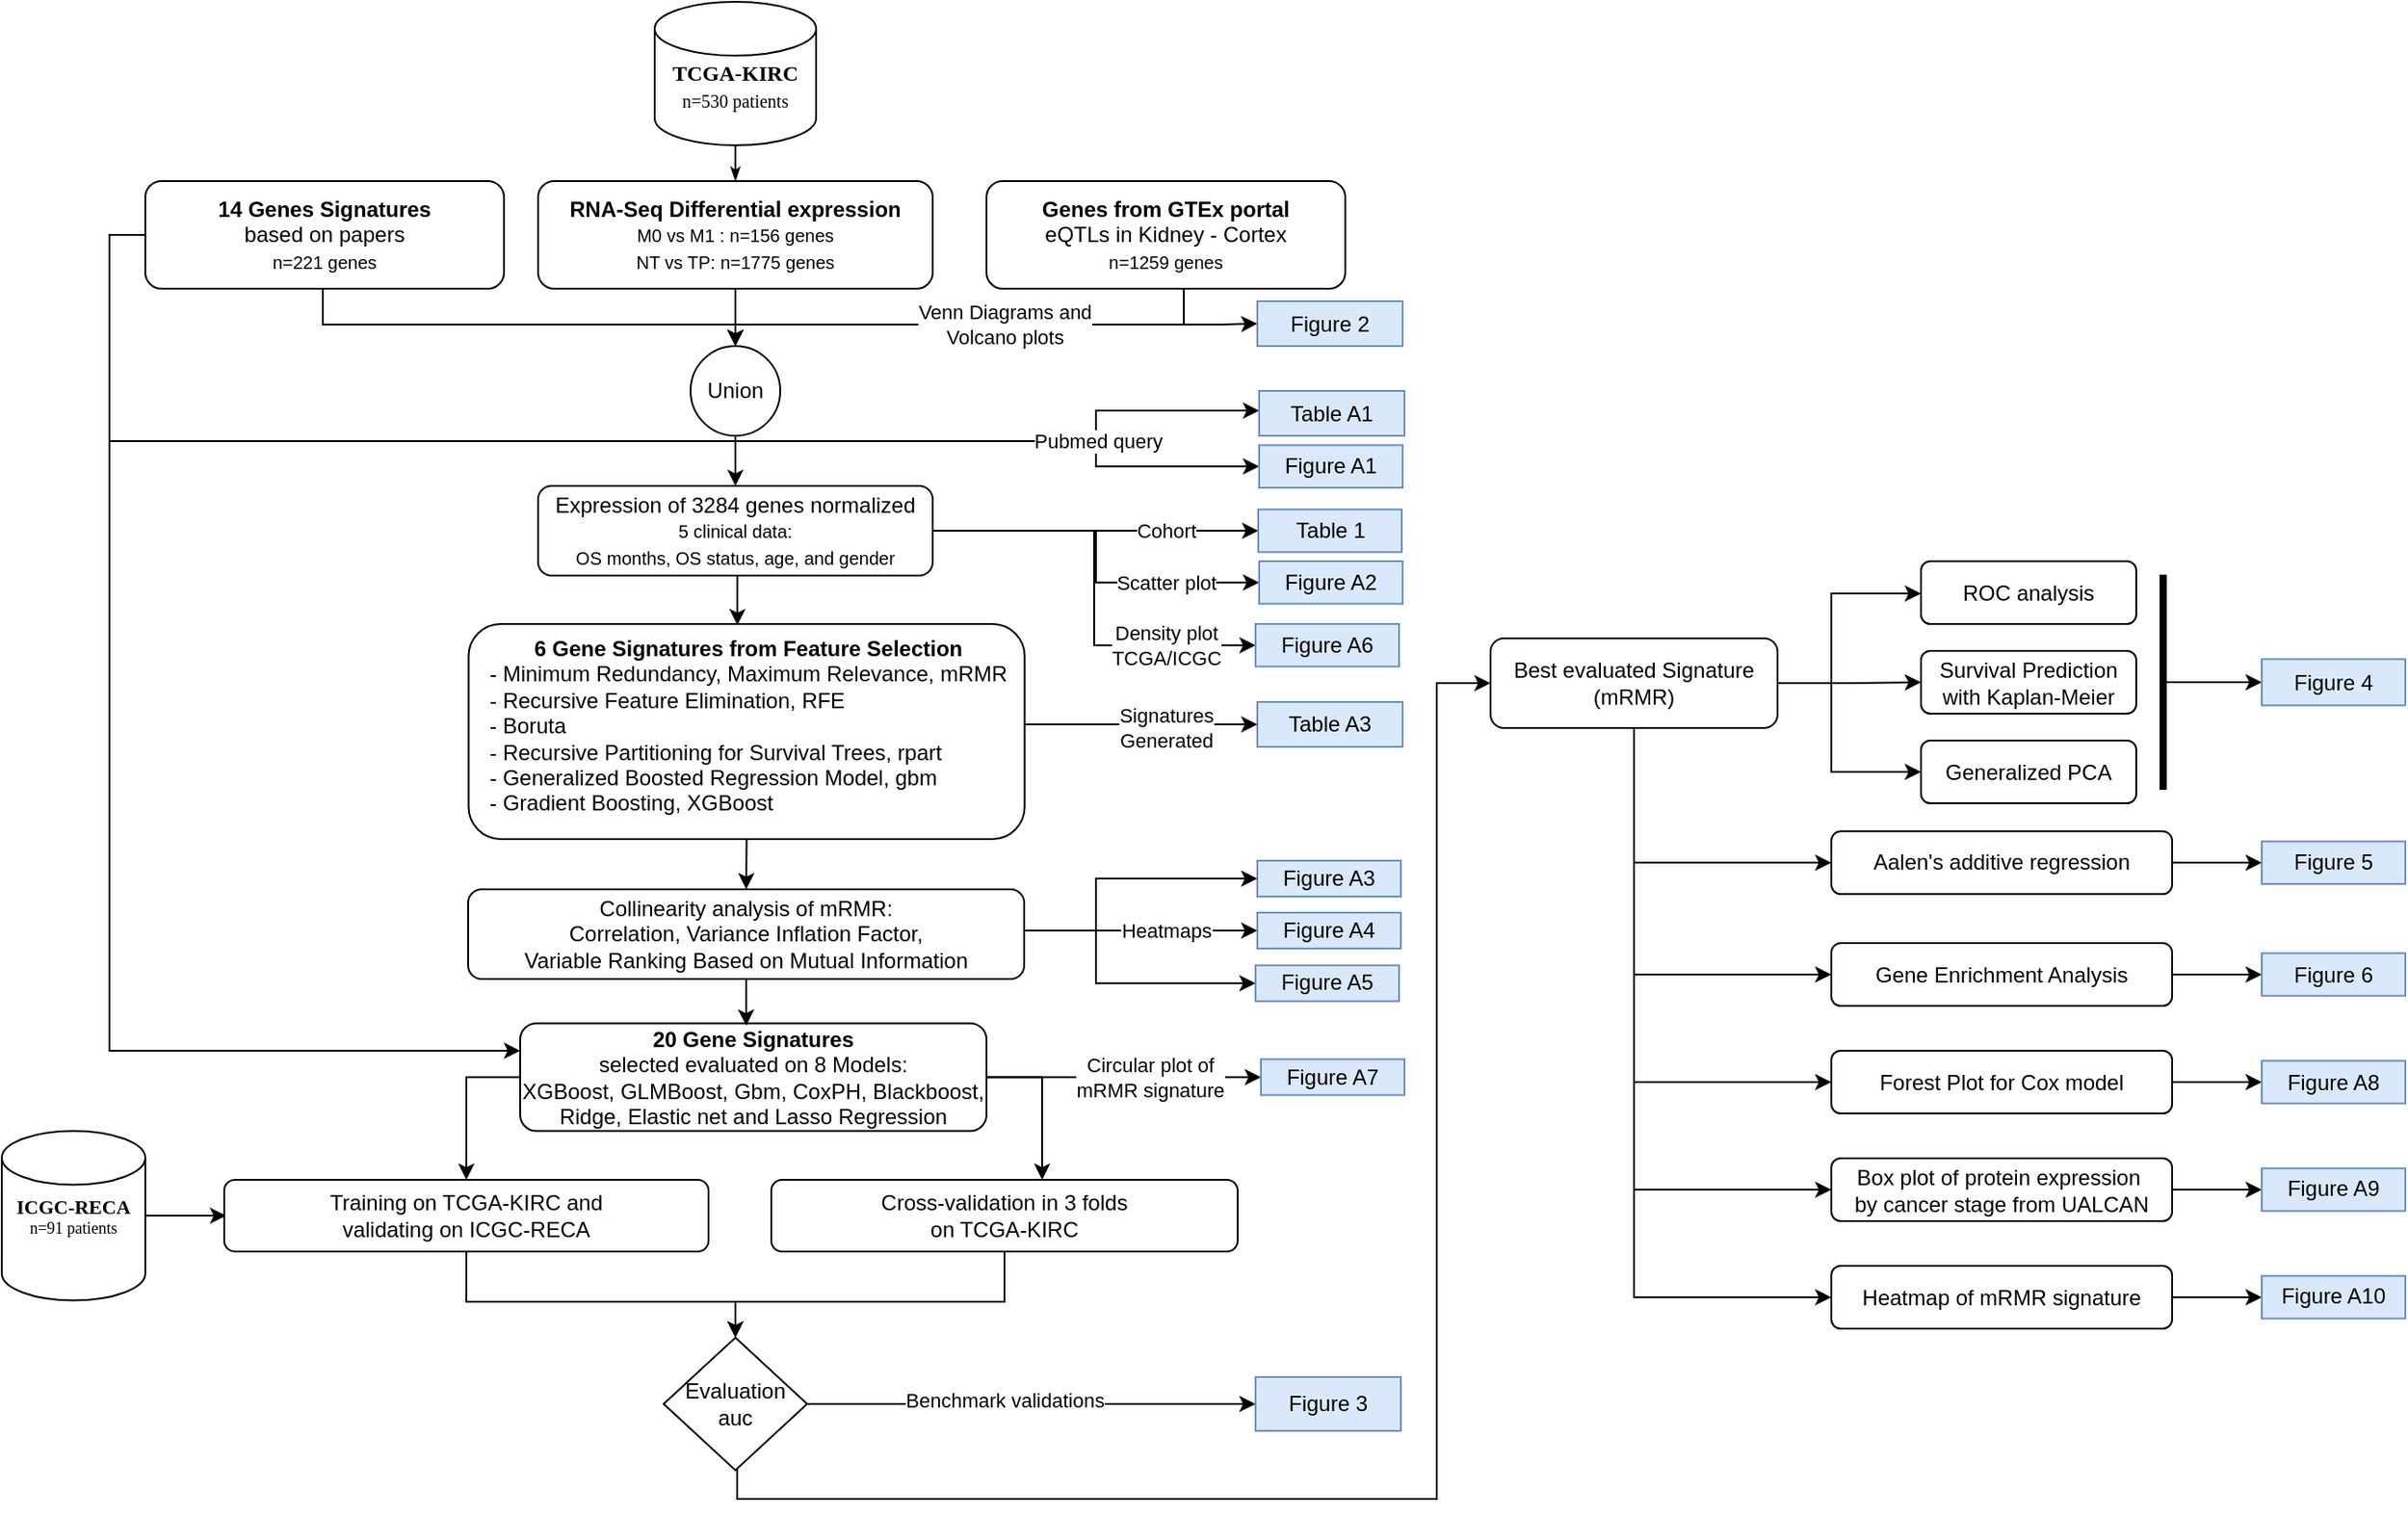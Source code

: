 <mxfile version="17.4.0" type="device"><diagram name="Page-1" id="8ce9d11a-91a2-4d17-14d8-a56ed91bf033"><mxGraphModel dx="1422" dy="742" grid="1" gridSize="10" guides="1" tooltips="1" connect="1" arrows="1" fold="1" page="1" pageScale="1" pageWidth="1400" pageHeight="850" background="none" math="0" shadow="0"><root><mxCell id="0"/><mxCell id="1" parent="0"/><mxCell id="17ea667e15c223fc-28" style="edgeStyle=orthogonalEdgeStyle;rounded=1;html=1;labelBackgroundColor=none;startArrow=none;startFill=0;startSize=5;endArrow=classicThin;endFill=1;endSize=5;jettySize=auto;orthogonalLoop=1;strokeWidth=1;fontFamily=Verdana;fontSize=8;entryX=0.5;entryY=0;entryDx=0;entryDy=0;" parent="1" source="17ea667e15c223fc-1" target="y9Vy-s7RrYTLhy_rx5wh-4" edge="1"><mxGeometry relative="1" as="geometry"><mxPoint x="429" y="135" as="targetPoint"/></mxGeometry></mxCell><mxCell id="17ea667e15c223fc-1" value="&lt;div&gt;&lt;font style=&quot;font-size: 12px&quot;&gt;&lt;br&gt;&lt;/font&gt;&lt;/div&gt;&lt;div&gt;&lt;b&gt;&lt;font style=&quot;font-size: 12px&quot;&gt;TCGA-KIRC&lt;/font&gt;&lt;/b&gt;&lt;/div&gt;&lt;div style=&quot;font-size: 10px&quot;&gt;&lt;font style=&quot;font-size: 10px&quot;&gt;n=530 patients&lt;/font&gt;&lt;font style=&quot;font-size: 12px&quot;&gt;&lt;br&gt;&lt;/font&gt;&lt;/div&gt;" style="shape=cylinder3;perimeter=hexagonPerimeter;whiteSpace=wrap;html=1;rounded=0;shadow=0;labelBackgroundColor=none;strokeWidth=1;fontFamily=Verdana;fontSize=12;align=center;" parent="1" vertex="1"><mxGeometry x="384" y="5" width="90" height="80" as="geometry"/></mxCell><mxCell id="tKa7WZ58tg6AYY50jKOQ-2" style="edgeStyle=orthogonalEdgeStyle;rounded=0;orthogonalLoop=1;jettySize=auto;html=1;entryX=0.004;entryY=0.5;entryDx=0;entryDy=0;entryPerimeter=0;" parent="1" source="y9Vy-s7RrYTLhy_rx5wh-1" target="y9Vy-s7RrYTLhy_rx5wh-49" edge="1"><mxGeometry relative="1" as="geometry"/></mxCell><mxCell id="y9Vy-s7RrYTLhy_rx5wh-1" value="&lt;div style=&quot;font-size: 11px&quot;&gt;&lt;b&gt;ICGC-RECA&lt;/b&gt;&lt;/div&gt;&lt;div style=&quot;font-size: 9px&quot;&gt;&lt;font style=&quot;font-size: 9px&quot;&gt;n=91 patients&lt;/font&gt;&lt;br&gt;&lt;/div&gt;" style="shape=cylinder3;perimeter=hexagonPerimeter;whiteSpace=wrap;html=1;rounded=0;shadow=0;labelBackgroundColor=none;strokeWidth=1;fontFamily=Verdana;fontSize=12;align=center;" parent="1" vertex="1"><mxGeometry x="20" y="634.75" width="80" height="94.5" as="geometry"/></mxCell><mxCell id="y9Vy-s7RrYTLhy_rx5wh-10" value="" style="edgeStyle=orthogonalEdgeStyle;curved=1;rounded=0;orthogonalLoop=1;jettySize=auto;html=1;" parent="1" source="y9Vy-s7RrYTLhy_rx5wh-4" target="y9Vy-s7RrYTLhy_rx5wh-7" edge="1"><mxGeometry relative="1" as="geometry"/></mxCell><mxCell id="y9Vy-s7RrYTLhy_rx5wh-4" value="&lt;b&gt;RNA-Seq Differential expression&lt;/b&gt;&lt;br&gt;&lt;font style=&quot;font-size: 10px&quot;&gt;M0 vs M1 : n=156 genes &lt;br&gt;NT vs TP: n=1775 genes&lt;/font&gt;" style="rounded=1;perimeter=stepPerimeter;whiteSpace=wrap;html=1;fixedSize=1;size=15;" parent="1" vertex="1"><mxGeometry x="319" y="105" width="220" height="60" as="geometry"/></mxCell><mxCell id="y9Vy-s7RrYTLhy_rx5wh-9" style="edgeStyle=orthogonalEdgeStyle;rounded=0;orthogonalLoop=1;jettySize=auto;html=1;" parent="1" source="y9Vy-s7RrYTLhy_rx5wh-5" target="y9Vy-s7RrYTLhy_rx5wh-7" edge="1"><mxGeometry relative="1" as="geometry"><Array as="points"><mxPoint x="199" y="185"/><mxPoint x="429" y="185"/></Array></mxGeometry></mxCell><mxCell id="AhV9aCBe7w2Xh-4V5wgg-9" style="edgeStyle=orthogonalEdgeStyle;rounded=0;orthogonalLoop=1;jettySize=auto;html=1;entryX=0;entryY=0.25;entryDx=0;entryDy=0;" parent="1" source="y9Vy-s7RrYTLhy_rx5wh-5" target="y9Vy-s7RrYTLhy_rx5wh-102" edge="1"><mxGeometry relative="1" as="geometry"><Array as="points"><mxPoint x="80" y="135"/><mxPoint x="80" y="590"/><mxPoint x="309" y="590"/></Array></mxGeometry></mxCell><mxCell id="odMf5y_ua-Ca15KUjgLo-13" style="edgeStyle=orthogonalEdgeStyle;rounded=0;orthogonalLoop=1;jettySize=auto;html=1;fontSize=12;" parent="1" source="y9Vy-s7RrYTLhy_rx5wh-5" target="odMf5y_ua-Ca15KUjgLo-2" edge="1"><mxGeometry relative="1" as="geometry"><Array as="points"><mxPoint x="80" y="135"/><mxPoint x="80" y="250"/><mxPoint x="630" y="250"/><mxPoint x="630" y="233"/></Array><mxPoint x="720" y="230" as="targetPoint"/></mxGeometry></mxCell><mxCell id="y9Vy-s7RrYTLhy_rx5wh-5" value="&lt;div&gt;&lt;b&gt;14 Genes Signatures &lt;/b&gt;&lt;br&gt;&lt;/div&gt;&lt;div&gt;based on papers&lt;/div&gt;&lt;font style=&quot;font-size: 10px&quot;&gt;n=221 genes&lt;/font&gt;" style="rounded=1;perimeter=hexagonPerimeter2;whiteSpace=wrap;html=1;fixedSize=1;" parent="1" vertex="1"><mxGeometry x="100" y="105" width="200" height="60" as="geometry"/></mxCell><mxCell id="y9Vy-s7RrYTLhy_rx5wh-11" style="edgeStyle=orthogonalEdgeStyle;rounded=0;orthogonalLoop=1;jettySize=auto;html=1;entryX=0.5;entryY=0;entryDx=0;entryDy=0;" parent="1" source="y9Vy-s7RrYTLhy_rx5wh-6" target="y9Vy-s7RrYTLhy_rx5wh-7" edge="1"><mxGeometry relative="1" as="geometry"><Array as="points"><mxPoint x="679" y="185"/><mxPoint x="429" y="185"/></Array></mxGeometry></mxCell><mxCell id="y9Vy-s7RrYTLhy_rx5wh-6" value="&lt;b&gt;Genes from GTEx portal &lt;/b&gt;&lt;br&gt;eQTLs in Kidney - Cortex&lt;br&gt;&lt;font style=&quot;font-size: 10px&quot;&gt;n=&lt;span id=&quot;eGenes&quot;&gt;1259 &lt;/span&gt;genes&lt;/font&gt;" style="rounded=1;perimeter=hexagonPerimeter2;whiteSpace=wrap;html=1;fixedSize=1;" parent="1" vertex="1"><mxGeometry x="569" y="105" width="200" height="60" as="geometry"/></mxCell><mxCell id="y9Vy-s7RrYTLhy_rx5wh-15" style="edgeStyle=orthogonalEdgeStyle;curved=1;rounded=0;orthogonalLoop=1;jettySize=auto;html=1;exitX=0.5;exitY=1;exitDx=0;exitDy=0;entryX=0.5;entryY=0;entryDx=0;entryDy=0;" parent="1" source="y9Vy-s7RrYTLhy_rx5wh-7" target="y9Vy-s7RrYTLhy_rx5wh-14" edge="1"><mxGeometry relative="1" as="geometry"/></mxCell><mxCell id="y9Vy-s7RrYTLhy_rx5wh-60" style="edgeStyle=orthogonalEdgeStyle;rounded=0;orthogonalLoop=1;jettySize=auto;html=1;entryX=0;entryY=0.5;entryDx=0;entryDy=0;fontSize=10;startArrow=none;startFill=0;endArrow=classic;endFill=1;" parent="1" target="y9Vy-s7RrYTLhy_rx5wh-8" edge="1"><mxGeometry relative="1" as="geometry"><mxPoint x="430" y="185" as="sourcePoint"/><Array as="points"><mxPoint x="700" y="185"/></Array></mxGeometry></mxCell><mxCell id="SMwz0_zzVyn_txjSMoeu-14" value="Venn Diagrams and &lt;br&gt;Volcano plots" style="edgeLabel;html=1;align=center;verticalAlign=middle;resizable=0;points=[];" parent="y9Vy-s7RrYTLhy_rx5wh-60" vertex="1" connectable="0"><mxGeometry x="0.227" y="2" relative="1" as="geometry"><mxPoint x="-29" y="2" as="offset"/></mxGeometry></mxCell><mxCell id="y9Vy-s7RrYTLhy_rx5wh-7" value="Union" style="ellipse;whiteSpace=wrap;html=1;aspect=fixed;" parent="1" vertex="1"><mxGeometry x="404" y="197" width="50" height="50" as="geometry"/></mxCell><mxCell id="y9Vy-s7RrYTLhy_rx5wh-8" value="Figure 2" style="rounded=0;whiteSpace=wrap;html=1;fillColor=#dae8fc;strokeColor=#6c8ebf;" parent="1" vertex="1"><mxGeometry x="720" y="172" width="81" height="25" as="geometry"/></mxCell><mxCell id="AhV9aCBe7w2Xh-4V5wgg-32" style="edgeStyle=orthogonalEdgeStyle;rounded=0;orthogonalLoop=1;jettySize=auto;html=1;exitX=0.5;exitY=1;exitDx=0;exitDy=0;entryX=0.467;entryY=0.006;entryDx=0;entryDy=0;entryPerimeter=0;fontSize=12;" parent="1" source="y9Vy-s7RrYTLhy_rx5wh-14" target="y9Vy-s7RrYTLhy_rx5wh-107" edge="1"><mxGeometry relative="1" as="geometry"/></mxCell><mxCell id="odMf5y_ua-Ca15KUjgLo-10" style="edgeStyle=orthogonalEdgeStyle;rounded=0;orthogonalLoop=1;jettySize=auto;html=1;fontSize=12;entryX=0;entryY=0.5;entryDx=0;entryDy=0;" parent="1" source="y9Vy-s7RrYTLhy_rx5wh-14" target="odMf5y_ua-Ca15KUjgLo-11" edge="1"><mxGeometry relative="1" as="geometry"><mxPoint x="710" y="340" as="targetPoint"/><Array as="points"><mxPoint x="710" y="300"/><mxPoint x="710" y="300"/></Array></mxGeometry></mxCell><mxCell id="SMwz0_zzVyn_txjSMoeu-10" value="Cohort" style="edgeLabel;html=1;align=center;verticalAlign=middle;resizable=0;points=[];" parent="odMf5y_ua-Ca15KUjgLo-10" vertex="1" connectable="0"><mxGeometry x="0.555" y="-1" relative="1" as="geometry"><mxPoint x="-11" y="-1" as="offset"/></mxGeometry></mxCell><mxCell id="odMf5y_ua-Ca15KUjgLo-12" style="edgeStyle=orthogonalEdgeStyle;rounded=0;orthogonalLoop=1;jettySize=auto;html=1;entryX=0;entryY=0.5;entryDx=0;entryDy=0;fontSize=12;" parent="1" target="SZyP82HLb3g0NIcvhpet-2" edge="1"><mxGeometry relative="1" as="geometry"><Array as="points"><mxPoint x="470" y="250"/><mxPoint x="630" y="250"/><mxPoint x="630" y="272"/></Array><mxPoint x="460" y="250" as="sourcePoint"/></mxGeometry></mxCell><mxCell id="SMwz0_zzVyn_txjSMoeu-8" value="&lt;br/&gt;&lt;br/&gt;&lt;br/&gt;&#9;&lt;br/&gt;&#9;&lt;br/&gt;&#9;&lt;br/&gt;&#9;" style="edgeLabel;html=1;align=center;verticalAlign=middle;resizable=0;points=[];" parent="odMf5y_ua-Ca15KUjgLo-12" vertex="1" connectable="0"><mxGeometry x="-0.536" relative="1" as="geometry"><mxPoint as="offset"/></mxGeometry></mxCell><mxCell id="SMwz0_zzVyn_txjSMoeu-9" value="Pubmed query" style="edgeLabel;html=1;align=center;verticalAlign=middle;resizable=0;points=[];" parent="odMf5y_ua-Ca15KUjgLo-12" vertex="1" connectable="0"><mxGeometry x="-0.501" y="-2" relative="1" as="geometry"><mxPoint x="102" y="-2" as="offset"/></mxGeometry></mxCell><mxCell id="SMwz0_zzVyn_txjSMoeu-3" style="edgeStyle=orthogonalEdgeStyle;rounded=0;orthogonalLoop=1;jettySize=auto;html=1;" parent="1" source="y9Vy-s7RrYTLhy_rx5wh-14" target="SMwz0_zzVyn_txjSMoeu-2" edge="1"><mxGeometry relative="1" as="geometry"/></mxCell><mxCell id="SMwz0_zzVyn_txjSMoeu-11" value="Scatter plot" style="edgeLabel;html=1;align=center;verticalAlign=middle;resizable=0;points=[];" parent="SMwz0_zzVyn_txjSMoeu-3" vertex="1" connectable="0"><mxGeometry x="0.414" y="-1" relative="1" as="geometry"><mxPoint x="10" y="-1" as="offset"/></mxGeometry></mxCell><mxCell id="mILA0Ro7em_MjXuuQ-yK-2" style="edgeStyle=orthogonalEdgeStyle;rounded=0;orthogonalLoop=1;jettySize=auto;html=1;entryX=0;entryY=0.5;entryDx=0;entryDy=0;" edge="1" parent="1" source="y9Vy-s7RrYTLhy_rx5wh-14" target="mILA0Ro7em_MjXuuQ-yK-1"><mxGeometry relative="1" as="geometry"/></mxCell><mxCell id="mILA0Ro7em_MjXuuQ-yK-3" value="Density plot &lt;br&gt;TCGA/ICGC" style="edgeLabel;html=1;align=center;verticalAlign=middle;resizable=0;points=[];" vertex="1" connectable="0" parent="mILA0Ro7em_MjXuuQ-yK-2"><mxGeometry x="0.541" y="2" relative="1" as="geometry"><mxPoint x="6" y="2" as="offset"/></mxGeometry></mxCell><mxCell id="y9Vy-s7RrYTLhy_rx5wh-14" value="Expression of 3284 genes normalized &lt;br&gt;&lt;font style=&quot;font-size: 10px&quot;&gt;5 clinical data: &lt;br&gt;&lt;font style=&quot;font-size: 10px&quot;&gt;OS months, OS status, age, and gender&lt;/font&gt;&lt;/font&gt;" style="rounded=1;whiteSpace=wrap;html=1;" parent="1" vertex="1"><mxGeometry x="319" y="275.01" width="220" height="50" as="geometry"/></mxCell><mxCell id="y9Vy-s7RrYTLhy_rx5wh-71" style="edgeStyle=orthogonalEdgeStyle;rounded=0;orthogonalLoop=1;jettySize=auto;html=1;entryX=0;entryY=0.5;entryDx=0;entryDy=0;fontSize=10;startArrow=none;startFill=0;endArrow=classic;endFill=1;" parent="1" source="y9Vy-s7RrYTLhy_rx5wh-35" target="y9Vy-s7RrYTLhy_rx5wh-70" edge="1"><mxGeometry relative="1" as="geometry"><Array as="points"><mxPoint x="430" y="840"/><mxPoint x="820" y="840"/><mxPoint x="820" y="385"/></Array></mxGeometry></mxCell><mxCell id="HNFBkWrtSpoQ75RlJ_Lg-10" style="edgeStyle=orthogonalEdgeStyle;rounded=0;orthogonalLoop=1;jettySize=auto;html=1;entryX=0;entryY=0.5;entryDx=0;entryDy=0;" parent="1" source="y9Vy-s7RrYTLhy_rx5wh-35" target="y9Vy-s7RrYTLhy_rx5wh-39" edge="1"><mxGeometry relative="1" as="geometry"><Array as="points"><mxPoint x="650" y="787"/><mxPoint x="650" y="787"/></Array></mxGeometry></mxCell><mxCell id="SMwz0_zzVyn_txjSMoeu-13" value="Benchmark validations" style="edgeLabel;html=1;align=center;verticalAlign=middle;resizable=0;points=[];" parent="HNFBkWrtSpoQ75RlJ_Lg-10" vertex="1" connectable="0"><mxGeometry x="-0.125" y="2" relative="1" as="geometry"><mxPoint as="offset"/></mxGeometry></mxCell><mxCell id="y9Vy-s7RrYTLhy_rx5wh-35" value="&lt;div style=&quot;font-size: 12px&quot;&gt;&lt;font style=&quot;font-size: 12px&quot;&gt;Evaluation&lt;/font&gt;&lt;/div&gt;&lt;div style=&quot;font-size: 12px&quot;&gt;&lt;font style=&quot;font-size: 12px&quot;&gt;auc&lt;/font&gt;&lt;font style=&quot;font-size: 12px&quot;&gt;&lt;br&gt;&lt;/font&gt;&lt;/div&gt;" style="rhombus;whiteSpace=wrap;html=1;fontSize=10;" parent="1" vertex="1"><mxGeometry x="389" y="750" width="80" height="74" as="geometry"/></mxCell><mxCell id="y9Vy-s7RrYTLhy_rx5wh-39" value="Figure 3" style="rounded=0;whiteSpace=wrap;html=1;fillColor=#dae8fc;strokeColor=#6c8ebf;" parent="1" vertex="1"><mxGeometry x="719" y="772" width="81" height="30" as="geometry"/></mxCell><mxCell id="y9Vy-s7RrYTLhy_rx5wh-45" style="edgeStyle=orthogonalEdgeStyle;rounded=0;orthogonalLoop=1;jettySize=auto;html=1;fontSize=10;" parent="1" source="y9Vy-s7RrYTLhy_rx5wh-41" edge="1"><mxGeometry relative="1" as="geometry"><Array as="points"><mxPoint x="579" y="730"/><mxPoint x="429" y="730"/></Array><mxPoint x="429" y="750" as="targetPoint"/></mxGeometry></mxCell><mxCell id="y9Vy-s7RrYTLhy_rx5wh-41" value="&lt;div&gt;&lt;font style=&quot;font-size: 12px&quot;&gt;&lt;font style=&quot;font-size: 12px&quot;&gt;Cross-validation in 3 folds &lt;/font&gt;&lt;br&gt;&lt;/font&gt;&lt;/div&gt;&lt;div&gt;&lt;font style=&quot;font-size: 12px&quot;&gt;on TCGA-KIRC &lt;br&gt;&lt;/font&gt;&lt;/div&gt;" style="rounded=1;perimeter=stepPerimeter;whiteSpace=wrap;html=1;fixedSize=1;fontSize=10;" parent="1" vertex="1"><mxGeometry x="449" y="662" width="260" height="40" as="geometry"/></mxCell><mxCell id="y9Vy-s7RrYTLhy_rx5wh-54" style="edgeStyle=orthogonalEdgeStyle;rounded=0;orthogonalLoop=1;jettySize=auto;html=1;fontSize=10;" parent="1" source="y9Vy-s7RrYTLhy_rx5wh-49" edge="1"><mxGeometry relative="1" as="geometry"><Array as="points"><mxPoint x="279" y="730"/><mxPoint x="429" y="730"/></Array><mxPoint x="429" y="750" as="targetPoint"/></mxGeometry></mxCell><mxCell id="y9Vy-s7RrYTLhy_rx5wh-49" value="&lt;div&gt;&lt;font style=&quot;font-size: 12px&quot;&gt;Training &lt;/font&gt;&lt;font style=&quot;font-size: 12px&quot;&gt;&lt;font style=&quot;font-size: 12px&quot;&gt;on TCGA-KIRC and &lt;br&gt;validating on ICGC-RECA&lt;/font&gt;&lt;br&gt;&lt;/font&gt;&lt;/div&gt;" style="rounded=1;perimeter=stepPerimeter;whiteSpace=wrap;html=1;fixedSize=1;fontSize=10;" parent="1" vertex="1"><mxGeometry x="144" y="662" width="270" height="40" as="geometry"/></mxCell><mxCell id="y9Vy-s7RrYTLhy_rx5wh-55" value="Figure A3" style="rounded=0;whiteSpace=wrap;html=1;fillColor=#dae8fc;strokeColor=#6c8ebf;" parent="1" vertex="1"><mxGeometry x="720" y="484" width="80" height="20" as="geometry"/></mxCell><mxCell id="y9Vy-s7RrYTLhy_rx5wh-64" value="&lt;font style=&quot;font-size: 12px&quot;&gt;ROC analysis&lt;/font&gt;" style="rounded=1;whiteSpace=wrap;html=1;fontSize=10;" parent="1" vertex="1"><mxGeometry x="1090" y="317" width="120" height="35" as="geometry"/></mxCell><mxCell id="y9Vy-s7RrYTLhy_rx5wh-66" value="&lt;font style=&quot;font-size: 12px&quot;&gt;Survival Prediction with Kaplan-Meier&lt;/font&gt;" style="rounded=1;whiteSpace=wrap;html=1;fontSize=10;" parent="1" vertex="1"><mxGeometry x="1090" y="367" width="120" height="35" as="geometry"/></mxCell><mxCell id="y9Vy-s7RrYTLhy_rx5wh-67" value="&lt;font style=&quot;font-size: 12px&quot;&gt;Generalized PCA &lt;/font&gt;" style="rounded=1;whiteSpace=wrap;html=1;fontSize=10;" parent="1" vertex="1"><mxGeometry x="1090" y="417" width="120" height="35" as="geometry"/></mxCell><mxCell id="y9Vy-s7RrYTLhy_rx5wh-72" style="edgeStyle=orthogonalEdgeStyle;rounded=0;orthogonalLoop=1;jettySize=auto;html=1;entryX=0;entryY=0.5;entryDx=0;entryDy=0;fontSize=10;startArrow=none;startFill=0;endArrow=classic;endFill=1;" parent="1" source="y9Vy-s7RrYTLhy_rx5wh-70" target="y9Vy-s7RrYTLhy_rx5wh-64" edge="1"><mxGeometry relative="1" as="geometry"><Array as="points"><mxPoint x="1040" y="385"/><mxPoint x="1040" y="335"/><mxPoint x="1090" y="335"/></Array></mxGeometry></mxCell><mxCell id="y9Vy-s7RrYTLhy_rx5wh-73" style="edgeStyle=orthogonalEdgeStyle;rounded=0;orthogonalLoop=1;jettySize=auto;html=1;entryX=0;entryY=0.5;entryDx=0;entryDy=0;fontSize=10;startArrow=none;startFill=0;endArrow=classic;endFill=1;" parent="1" source="y9Vy-s7RrYTLhy_rx5wh-70" target="y9Vy-s7RrYTLhy_rx5wh-66" edge="1"><mxGeometry relative="1" as="geometry"/></mxCell><mxCell id="y9Vy-s7RrYTLhy_rx5wh-74" style="edgeStyle=orthogonalEdgeStyle;rounded=0;orthogonalLoop=1;jettySize=auto;html=1;entryX=0;entryY=0.5;entryDx=0;entryDy=0;fontSize=10;startArrow=none;startFill=0;endArrow=classic;endFill=1;" parent="1" source="y9Vy-s7RrYTLhy_rx5wh-70" target="y9Vy-s7RrYTLhy_rx5wh-67" edge="1"><mxGeometry relative="1" as="geometry"><Array as="points"><mxPoint x="1040" y="385"/><mxPoint x="1040" y="435"/></Array></mxGeometry></mxCell><mxCell id="y9Vy-s7RrYTLhy_rx5wh-86" style="edgeStyle=orthogonalEdgeStyle;rounded=0;orthogonalLoop=1;jettySize=auto;html=1;exitX=0.5;exitY=1;exitDx=0;exitDy=0;entryX=0;entryY=0.5;entryDx=0;entryDy=0;fontSize=10;startArrow=none;startFill=0;endArrow=classic;endFill=1;" parent="1" source="y9Vy-s7RrYTLhy_rx5wh-70" target="y9Vy-s7RrYTLhy_rx5wh-84" edge="1"><mxGeometry relative="1" as="geometry"/></mxCell><mxCell id="E6-32TKP0kMfdK06X3Rf-3" style="edgeStyle=orthogonalEdgeStyle;rounded=0;orthogonalLoop=1;jettySize=auto;html=1;entryX=0;entryY=0.5;entryDx=0;entryDy=0;" parent="1" source="y9Vy-s7RrYTLhy_rx5wh-70" target="E6-32TKP0kMfdK06X3Rf-1" edge="1"><mxGeometry relative="1" as="geometry"><mxPoint x="1040" y="513" as="targetPoint"/><Array as="points"><mxPoint x="930" y="485"/></Array></mxGeometry></mxCell><mxCell id="HNFBkWrtSpoQ75RlJ_Lg-5" style="edgeStyle=orthogonalEdgeStyle;rounded=0;orthogonalLoop=1;jettySize=auto;html=1;entryX=0;entryY=0.5;entryDx=0;entryDy=0;" parent="1" source="y9Vy-s7RrYTLhy_rx5wh-70" target="HNFBkWrtSpoQ75RlJ_Lg-1" edge="1"><mxGeometry relative="1" as="geometry"><Array as="points"><mxPoint x="930" y="608"/></Array></mxGeometry></mxCell><mxCell id="HNFBkWrtSpoQ75RlJ_Lg-9" style="edgeStyle=orthogonalEdgeStyle;rounded=0;orthogonalLoop=1;jettySize=auto;html=1;entryX=0;entryY=0.5;entryDx=0;entryDy=0;" parent="1" source="y9Vy-s7RrYTLhy_rx5wh-70" target="HNFBkWrtSpoQ75RlJ_Lg-7" edge="1"><mxGeometry relative="1" as="geometry"><Array as="points"><mxPoint x="930" y="668"/></Array></mxGeometry></mxCell><mxCell id="AhV9aCBe7w2Xh-4V5wgg-16" style="edgeStyle=orthogonalEdgeStyle;rounded=0;orthogonalLoop=1;jettySize=auto;html=1;entryX=0;entryY=0.5;entryDx=0;entryDy=0;fontSize=12;" parent="1" source="y9Vy-s7RrYTLhy_rx5wh-70" target="AhV9aCBe7w2Xh-4V5wgg-14" edge="1"><mxGeometry relative="1" as="geometry"><Array as="points"><mxPoint x="930" y="728"/></Array></mxGeometry></mxCell><mxCell id="y9Vy-s7RrYTLhy_rx5wh-70" value="&lt;font style=&quot;font-size: 12px&quot;&gt;Best evaluated Signature&lt;br&gt;(mRMR)&lt;br&gt;&lt;/font&gt;" style="rounded=1;whiteSpace=wrap;html=1;fontSize=10;" parent="1" vertex="1"><mxGeometry x="850" y="360" width="160" height="50" as="geometry"/></mxCell><mxCell id="y9Vy-s7RrYTLhy_rx5wh-82" style="edgeStyle=orthogonalEdgeStyle;rounded=0;orthogonalLoop=1;jettySize=auto;html=1;entryX=0;entryY=0.5;entryDx=0;entryDy=0;fontSize=10;startArrow=none;startFill=0;endArrow=classic;endFill=1;" parent="1" source="y9Vy-s7RrYTLhy_rx5wh-79" target="y9Vy-s7RrYTLhy_rx5wh-80" edge="1"><mxGeometry relative="1" as="geometry"/></mxCell><mxCell id="y9Vy-s7RrYTLhy_rx5wh-79" value="" style="line;strokeWidth=4;direction=south;html=1;perimeter=backbonePerimeter;points=[];outlineConnect=0;fontSize=10;" parent="1" vertex="1"><mxGeometry x="1220" y="324.5" width="10" height="120" as="geometry"/></mxCell><mxCell id="y9Vy-s7RrYTLhy_rx5wh-80" value="&lt;div&gt;Figure 4&lt;br&gt;&lt;/div&gt;" style="rounded=0;whiteSpace=wrap;html=1;fillColor=#dae8fc;strokeColor=#6c8ebf;" parent="1" vertex="1"><mxGeometry x="1280" y="371.63" width="80" height="25.75" as="geometry"/></mxCell><mxCell id="y9Vy-s7RrYTLhy_rx5wh-84" value="&lt;font style=&quot;font-size: 12px&quot;&gt;Gene Enrichment Analysis&lt;/font&gt;" style="rounded=1;whiteSpace=wrap;html=1;fontSize=10;" parent="1" vertex="1"><mxGeometry x="1040" y="530.01" width="190" height="35" as="geometry"/></mxCell><mxCell id="y9Vy-s7RrYTLhy_rx5wh-100" style="edgeStyle=orthogonalEdgeStyle;rounded=0;orthogonalLoop=1;jettySize=auto;html=1;entryX=0.5;entryY=0;entryDx=0;entryDy=0;fontSize=10;startArrow=none;startFill=0;endArrow=classic;endFill=1;exitX=0;exitY=0.5;exitDx=0;exitDy=0;" parent="1" source="y9Vy-s7RrYTLhy_rx5wh-102" target="y9Vy-s7RrYTLhy_rx5wh-49" edge="1"><mxGeometry relative="1" as="geometry"><mxPoint x="377.25" y="622.034" as="sourcePoint"/><Array as="points"><mxPoint x="279" y="605"/></Array></mxGeometry></mxCell><mxCell id="y9Vy-s7RrYTLhy_rx5wh-101" style="edgeStyle=orthogonalEdgeStyle;rounded=0;orthogonalLoop=1;jettySize=auto;html=1;exitX=1;exitY=0.5;exitDx=0;exitDy=0;fontSize=10;startArrow=none;startFill=0;endArrow=classic;endFill=1;" parent="1" source="y9Vy-s7RrYTLhy_rx5wh-102" target="y9Vy-s7RrYTLhy_rx5wh-41" edge="1"><mxGeometry relative="1" as="geometry"><mxPoint x="480.75" y="622" as="sourcePoint"/><Array as="points"><mxPoint x="600" y="605"/></Array></mxGeometry></mxCell><mxCell id="y9Vy-s7RrYTLhy_rx5wh-103" style="edgeStyle=orthogonalEdgeStyle;rounded=0;orthogonalLoop=1;jettySize=auto;html=1;exitX=0.5;exitY=0;exitDx=0;exitDy=0;entryX=0.5;entryY=0;entryDx=0;entryDy=0;fontSize=10;startArrow=none;startFill=0;endArrow=classic;endFill=1;" parent="1" target="y9Vy-s7RrYTLhy_rx5wh-102" edge="1"><mxGeometry relative="1" as="geometry"><mxPoint x="429" y="612" as="sourcePoint"/></mxGeometry></mxCell><mxCell id="SMwz0_zzVyn_txjSMoeu-6" style="edgeStyle=orthogonalEdgeStyle;rounded=0;orthogonalLoop=1;jettySize=auto;html=1;" parent="1" source="y9Vy-s7RrYTLhy_rx5wh-102" target="SMwz0_zzVyn_txjSMoeu-5" edge="1"><mxGeometry relative="1" as="geometry"><Array as="points"><mxPoint x="690" y="605"/><mxPoint x="690" y="605"/></Array></mxGeometry></mxCell><mxCell id="SMwz0_zzVyn_txjSMoeu-7" value="Circular plot of &lt;br&gt;mRMR signature" style="edgeLabel;html=1;align=center;verticalAlign=middle;resizable=0;points=[];" parent="SMwz0_zzVyn_txjSMoeu-6" vertex="1" connectable="0"><mxGeometry x="-0.07" y="2" relative="1" as="geometry"><mxPoint x="20" y="2" as="offset"/></mxGeometry></mxCell><mxCell id="y9Vy-s7RrYTLhy_rx5wh-102" value="&lt;div style=&quot;font-size: 12px&quot;&gt;&lt;font style=&quot;font-size: 12px&quot;&gt;&lt;b&gt;20 Gene Signatures&lt;/b&gt; &lt;br&gt;selected evaluated on 8 Models:&lt;br&gt;XGBoost, GLMBoost, Gbm, CoxPH, Blackboost,&lt;br&gt;Ridge, Elastic net and Lasso Regression&lt;br&gt;&lt;/font&gt;&lt;/div&gt;" style="rounded=1;whiteSpace=wrap;html=1;fontSize=10;" parent="1" vertex="1"><mxGeometry x="309" y="574.75" width="260" height="60" as="geometry"/></mxCell><mxCell id="y9Vy-s7RrYTLhy_rx5wh-106" value="" style="fontSize=10;html=1;verticalAlign=top;startSize=23;rounded=1;" parent="1" vertex="1"><mxGeometry x="280.25" y="352" width="310" height="120" as="geometry"><mxRectangle x="154" y="375" width="240" height="23" as="alternateBounds"/></mxGeometry></mxCell><mxCell id="y9Vy-s7RrYTLhy_rx5wh-107" value="&lt;div style=&quot;font-size: 12px&quot;&gt;&lt;div align=&quot;center&quot;&gt;&lt;font style=&quot;font-size: 12px&quot;&gt;&lt;b&gt;6 Gene Signatures from Feature Selection&lt;br&gt;&lt;/b&gt;&lt;/font&gt;&lt;/div&gt;&lt;div&gt;&lt;font style=&quot;font-size: 12px&quot;&gt;- Minimum Redundancy, Maximum Relevance, mRMR&lt;/font&gt;&lt;/div&gt;&lt;font style=&quot;font-size: 12px&quot;&gt;- Recursive Feature Elimination, RFE &lt;/font&gt;&lt;/div&gt;&lt;div style=&quot;font-size: 12px&quot;&gt;&lt;font style=&quot;font-size: 12px&quot;&gt;- Boruta&lt;br&gt;&lt;/font&gt;&lt;div&gt;&lt;font style=&quot;font-size: 12px&quot;&gt;- Recursive Partitioning for Survival Trees, rpart&lt;/font&gt;&lt;/div&gt;&lt;div&gt;&lt;font style=&quot;font-size: 12px&quot;&gt;- Generalized Boosted Regression Model, gbm&lt;/font&gt;&lt;/div&gt;&lt;div&gt;&lt;font style=&quot;font-size: 12px&quot;&gt;- Gradient Boosting, XGBoost&lt;/font&gt;&lt;/div&gt;&lt;/div&gt;" style="text;html=1;strokeColor=none;fillColor=none;align=left;verticalAlign=top;whiteSpace=wrap;rounded=0;fontSize=10;" parent="y9Vy-s7RrYTLhy_rx5wh-106" vertex="1"><mxGeometry x="9.5" width="300.5" height="112" as="geometry"/></mxCell><mxCell id="y9Vy-s7RrYTLhy_rx5wh-108" style="edgeStyle=orthogonalEdgeStyle;rounded=0;orthogonalLoop=1;jettySize=auto;html=1;entryX=0;entryY=0.5;entryDx=0;entryDy=0;fontSize=10;startArrow=none;startFill=0;endArrow=classic;endFill=1;exitX=1;exitY=0.5;exitDx=0;exitDy=0;" parent="1" source="y9Vy-s7RrYTLhy_rx5wh-84" target="y9Vy-s7RrYTLhy_rx5wh-109" edge="1"><mxGeometry relative="1" as="geometry"><mxPoint x="1226.31" y="514.483" as="sourcePoint"/></mxGeometry></mxCell><mxCell id="y9Vy-s7RrYTLhy_rx5wh-109" value="&lt;div&gt;Figure 6&lt;br&gt;&lt;/div&gt;" style="rounded=0;whiteSpace=wrap;html=1;fillColor=#dae8fc;strokeColor=#6c8ebf;" parent="1" vertex="1"><mxGeometry x="1280" y="535.63" width="80" height="23.75" as="geometry"/></mxCell><mxCell id="y9Vy-s7RrYTLhy_rx5wh-115" style="edgeStyle=orthogonalEdgeStyle;rounded=0;orthogonalLoop=1;jettySize=auto;html=1;exitX=0.5;exitY=1;exitDx=0;exitDy=0;fontSize=10;startArrow=none;startFill=0;endArrow=classic;endFill=1;" parent="1" source="y9Vy-s7RrYTLhy_rx5wh-55" target="y9Vy-s7RrYTLhy_rx5wh-55" edge="1"><mxGeometry relative="1" as="geometry"/></mxCell><mxCell id="AhV9aCBe7w2Xh-4V5wgg-5" style="edgeStyle=orthogonalEdgeStyle;rounded=0;orthogonalLoop=1;jettySize=auto;html=1;entryX=0;entryY=0.5;entryDx=0;entryDy=0;" parent="1" source="Ay8v3SeWG70QhKfynWQg-3" target="y9Vy-s7RrYTLhy_rx5wh-55" edge="1"><mxGeometry relative="1" as="geometry"><Array as="points"><mxPoint x="630" y="523"/><mxPoint x="630" y="494"/></Array></mxGeometry></mxCell><mxCell id="AhV9aCBe7w2Xh-4V5wgg-6" style="edgeStyle=orthogonalEdgeStyle;rounded=0;orthogonalLoop=1;jettySize=auto;html=1;entryX=0;entryY=0.5;entryDx=0;entryDy=0;" parent="1" source="Ay8v3SeWG70QhKfynWQg-3" target="SZyP82HLb3g0NIcvhpet-7" edge="1"><mxGeometry relative="1" as="geometry"><Array as="points"><mxPoint x="660" y="523"/><mxPoint x="660" y="523"/></Array></mxGeometry></mxCell><mxCell id="SMwz0_zzVyn_txjSMoeu-15" value="Heatmaps" style="edgeLabel;html=1;align=center;verticalAlign=middle;resizable=0;points=[];" parent="AhV9aCBe7w2Xh-4V5wgg-6" vertex="1" connectable="0"><mxGeometry x="0.104" y="-1" relative="1" as="geometry"><mxPoint x="7" y="-1" as="offset"/></mxGeometry></mxCell><mxCell id="odMf5y_ua-Ca15KUjgLo-7" style="edgeStyle=orthogonalEdgeStyle;rounded=0;orthogonalLoop=1;jettySize=auto;html=1;entryX=0;entryY=0.5;entryDx=0;entryDy=0;" parent="1" source="Ay8v3SeWG70QhKfynWQg-3" target="odMf5y_ua-Ca15KUjgLo-6" edge="1"><mxGeometry relative="1" as="geometry"><Array as="points"><mxPoint x="630" y="523"/><mxPoint x="630" y="552"/></Array></mxGeometry></mxCell><mxCell id="odMf5y_ua-Ca15KUjgLo-9" style="edgeStyle=orthogonalEdgeStyle;rounded=0;orthogonalLoop=1;jettySize=auto;html=1;entryX=0.485;entryY=0.021;entryDx=0;entryDy=0;entryPerimeter=0;" parent="1" source="Ay8v3SeWG70QhKfynWQg-3" target="y9Vy-s7RrYTLhy_rx5wh-102" edge="1"><mxGeometry relative="1" as="geometry"/></mxCell><mxCell id="Ay8v3SeWG70QhKfynWQg-3" value="&lt;font style=&quot;font-size: 12px&quot;&gt;Collinearity analysis of mRMR: &lt;br&gt;Correlation, Variance Inflation Factor, &lt;br&gt;Variable Ranking Based on Mutual Information &lt;/font&gt;" style="rounded=1;whiteSpace=wrap;html=1;" parent="1" vertex="1"><mxGeometry x="280" y="500" width="310" height="50" as="geometry"/></mxCell><mxCell id="E6-32TKP0kMfdK06X3Rf-4" style="edgeStyle=orthogonalEdgeStyle;rounded=0;orthogonalLoop=1;jettySize=auto;html=1;entryX=0;entryY=0.5;entryDx=0;entryDy=0;" parent="1" source="E6-32TKP0kMfdK06X3Rf-1" target="E6-32TKP0kMfdK06X3Rf-2" edge="1"><mxGeometry relative="1" as="geometry"/></mxCell><mxCell id="E6-32TKP0kMfdK06X3Rf-1" value="&lt;font style=&quot;font-size: 12px&quot;&gt;Aalen's additive regression&lt;/font&gt;" style="rounded=1;whiteSpace=wrap;html=1;fontSize=10;" parent="1" vertex="1"><mxGeometry x="1040" y="467.63" width="190" height="35" as="geometry"/></mxCell><mxCell id="E6-32TKP0kMfdK06X3Rf-2" value="&lt;div&gt;Figure 5&lt;br&gt;&lt;/div&gt;" style="rounded=0;whiteSpace=wrap;html=1;fillColor=#dae8fc;strokeColor=#6c8ebf;" parent="1" vertex="1"><mxGeometry x="1280" y="473.26" width="80" height="23.75" as="geometry"/></mxCell><mxCell id="HNFBkWrtSpoQ75RlJ_Lg-6" style="edgeStyle=orthogonalEdgeStyle;rounded=0;orthogonalLoop=1;jettySize=auto;html=1;entryX=0;entryY=0.5;entryDx=0;entryDy=0;" parent="1" source="HNFBkWrtSpoQ75RlJ_Lg-1" target="HNFBkWrtSpoQ75RlJ_Lg-2" edge="1"><mxGeometry relative="1" as="geometry"/></mxCell><mxCell id="HNFBkWrtSpoQ75RlJ_Lg-1" value="&lt;font style=&quot;font-size: 12px&quot;&gt;Forest Plot for Cox model &lt;/font&gt;" style="rounded=1;whiteSpace=wrap;html=1;fontSize=10;" parent="1" vertex="1"><mxGeometry x="1040" y="590" width="190" height="35" as="geometry"/></mxCell><mxCell id="HNFBkWrtSpoQ75RlJ_Lg-2" value="Figure A8" style="rounded=0;whiteSpace=wrap;html=1;fillColor=#dae8fc;strokeColor=#6c8ebf;" parent="1" vertex="1"><mxGeometry x="1280" y="595.63" width="80" height="23.75" as="geometry"/></mxCell><mxCell id="HNFBkWrtSpoQ75RlJ_Lg-11" style="edgeStyle=orthogonalEdgeStyle;rounded=0;orthogonalLoop=1;jettySize=auto;html=1;exitX=1;exitY=0.5;exitDx=0;exitDy=0;" parent="1" source="HNFBkWrtSpoQ75RlJ_Lg-7" target="HNFBkWrtSpoQ75RlJ_Lg-8" edge="1"><mxGeometry relative="1" as="geometry"/></mxCell><mxCell id="HNFBkWrtSpoQ75RlJ_Lg-7" value="&lt;font style=&quot;font-size: 12px&quot;&gt;&lt;span style=&quot;font-family: &amp;#34;arial&amp;#34; ; color: rgb(0 , 0 , 0) ; background-color: transparent ; font-weight: 400 ; font-style: normal ; font-variant: normal ; text-decoration: none ; vertical-align: baseline&quot; id=&quot;docs-internal-guid-14fe874e-7fff-33d8-386a-6b6e62f0a2c0&quot;&gt;&lt;font style=&quot;font-size: 12px&quot;&gt;&lt;font style=&quot;font-size: 12px&quot;&gt;&lt;/font&gt;&lt;/font&gt;Box plot of protein expression&amp;nbsp; &lt;br&gt;by cancer stage from UALCAN&lt;/span&gt;&lt;/font&gt;" style="rounded=1;whiteSpace=wrap;html=1;fontSize=10;" parent="1" vertex="1"><mxGeometry x="1040" y="650" width="190" height="35" as="geometry"/></mxCell><mxCell id="HNFBkWrtSpoQ75RlJ_Lg-8" value="Figure A9" style="rounded=0;whiteSpace=wrap;html=1;fillColor=#dae8fc;strokeColor=#6c8ebf;" parent="1" vertex="1"><mxGeometry x="1280" y="655.62" width="80" height="23.75" as="geometry"/></mxCell><mxCell id="SZyP82HLb3g0NIcvhpet-2" value="Figure A1" style="rounded=0;whiteSpace=wrap;html=1;fillColor=#dae8fc;strokeColor=#6c8ebf;" parent="1" vertex="1"><mxGeometry x="721" y="252.25" width="80" height="23.75" as="geometry"/></mxCell><mxCell id="SZyP82HLb3g0NIcvhpet-7" value="Figure A4" style="rounded=0;whiteSpace=wrap;html=1;fillColor=#dae8fc;strokeColor=#6c8ebf;" parent="1" vertex="1"><mxGeometry x="720" y="513.01" width="80" height="20" as="geometry"/></mxCell><mxCell id="AhV9aCBe7w2Xh-4V5wgg-17" style="edgeStyle=orthogonalEdgeStyle;rounded=0;orthogonalLoop=1;jettySize=auto;html=1;entryX=0;entryY=0.5;entryDx=0;entryDy=0;fontSize=12;" parent="1" source="AhV9aCBe7w2Xh-4V5wgg-14" target="AhV9aCBe7w2Xh-4V5wgg-15" edge="1"><mxGeometry relative="1" as="geometry"/></mxCell><mxCell id="AhV9aCBe7w2Xh-4V5wgg-14" value="&lt;font style=&quot;font-size: 12px&quot;&gt;&lt;span style=&quot;font-family: &amp;#34;arial&amp;#34; ; color: rgb(0 , 0 , 0) ; background-color: transparent ; font-weight: 400 ; font-style: normal ; font-variant: normal ; text-decoration: none ; vertical-align: baseline&quot; id=&quot;docs-internal-guid-14fe874e-7fff-33d8-386a-6b6e62f0a2c0&quot;&gt;&lt;font style=&quot;font-size: 12px&quot;&gt;&lt;font style=&quot;font-size: 12px&quot;&gt;Heatmap of mRMR signature&lt;/font&gt;&lt;/font&gt;&lt;/span&gt;&lt;/font&gt;" style="rounded=1;whiteSpace=wrap;html=1;fontSize=10;" parent="1" vertex="1"><mxGeometry x="1040" y="710" width="190" height="35" as="geometry"/></mxCell><mxCell id="AhV9aCBe7w2Xh-4V5wgg-15" value="Figure A10" style="rounded=0;whiteSpace=wrap;html=1;fillColor=#dae8fc;strokeColor=#6c8ebf;" parent="1" vertex="1"><mxGeometry x="1280" y="715.62" width="80" height="23.75" as="geometry"/></mxCell><mxCell id="AhV9aCBe7w2Xh-4V5wgg-20" style="edgeStyle=orthogonalEdgeStyle;rounded=0;orthogonalLoop=1;jettySize=auto;html=1;exitX=1;exitY=0.5;exitDx=0;exitDy=0;entryX=0;entryY=0.5;entryDx=0;entryDy=0;fontSize=12;" parent="1" edge="1"><mxGeometry relative="1" as="geometry"><mxPoint x="1230" y="789.5" as="sourcePoint"/></mxGeometry></mxCell><mxCell id="AhV9aCBe7w2Xh-4V5wgg-22" style="edgeStyle=orthogonalEdgeStyle;rounded=0;orthogonalLoop=1;jettySize=auto;html=1;fontSize=12;" parent="1" edge="1"><mxGeometry relative="1" as="geometry"><mxPoint x="1230" y="789.5" as="sourcePoint"/></mxGeometry></mxCell><mxCell id="AhV9aCBe7w2Xh-4V5wgg-27" style="edgeStyle=orthogonalEdgeStyle;rounded=0;orthogonalLoop=1;jettySize=auto;html=1;entryX=0.5;entryY=0;entryDx=0;entryDy=0;fontSize=12;exitX=0.5;exitY=1;exitDx=0;exitDy=0;" parent="1" source="y9Vy-s7RrYTLhy_rx5wh-106" target="Ay8v3SeWG70QhKfynWQg-3" edge="1"><mxGeometry relative="1" as="geometry"><mxPoint x="429" y="470" as="sourcePoint"/><Array as="points"/></mxGeometry></mxCell><mxCell id="odMf5y_ua-Ca15KUjgLo-2" value="Table A1" style="rounded=0;whiteSpace=wrap;html=1;fillColor=#dae8fc;strokeColor=#6c8ebf;" parent="1" vertex="1"><mxGeometry x="721" y="222" width="81" height="25" as="geometry"/></mxCell><mxCell id="odMf5y_ua-Ca15KUjgLo-4" value="Table A3" style="rounded=0;whiteSpace=wrap;html=1;fillColor=#dae8fc;strokeColor=#6c8ebf;" parent="1" vertex="1"><mxGeometry x="720" y="395.5" width="81" height="25" as="geometry"/></mxCell><mxCell id="odMf5y_ua-Ca15KUjgLo-5" style="edgeStyle=orthogonalEdgeStyle;rounded=0;orthogonalLoop=1;jettySize=auto;html=1;exitX=1;exitY=0.5;exitDx=0;exitDy=0;entryX=0;entryY=0.5;entryDx=0;entryDy=0;" parent="1" source="y9Vy-s7RrYTLhy_rx5wh-107" target="odMf5y_ua-Ca15KUjgLo-4" edge="1"><mxGeometry relative="1" as="geometry"/></mxCell><mxCell id="SMwz0_zzVyn_txjSMoeu-12" value="Signatures&lt;br&gt;Generated" style="edgeLabel;html=1;align=center;verticalAlign=middle;resizable=0;points=[];" parent="odMf5y_ua-Ca15KUjgLo-5" vertex="1" connectable="0"><mxGeometry x="0.347" y="-1" relative="1" as="geometry"><mxPoint x="-9" y="1" as="offset"/></mxGeometry></mxCell><mxCell id="odMf5y_ua-Ca15KUjgLo-6" value="Figure A5" style="rounded=0;whiteSpace=wrap;html=1;fillColor=#dae8fc;strokeColor=#6c8ebf;" parent="1" vertex="1"><mxGeometry x="719" y="542.38" width="80" height="20" as="geometry"/></mxCell><mxCell id="odMf5y_ua-Ca15KUjgLo-11" value="Table 1" style="rounded=0;whiteSpace=wrap;html=1;fillColor=#dae8fc;strokeColor=#6c8ebf;" parent="1" vertex="1"><mxGeometry x="720.5" y="288.13" width="80" height="23.75" as="geometry"/></mxCell><mxCell id="SMwz0_zzVyn_txjSMoeu-2" value="Figure A2" style="rounded=0;whiteSpace=wrap;html=1;fillColor=#dae8fc;strokeColor=#6c8ebf;" parent="1" vertex="1"><mxGeometry x="721" y="317" width="80" height="23.75" as="geometry"/></mxCell><mxCell id="SMwz0_zzVyn_txjSMoeu-5" value="Figure A7" style="rounded=0;whiteSpace=wrap;html=1;fillColor=#dae8fc;strokeColor=#6c8ebf;" parent="1" vertex="1"><mxGeometry x="722" y="594.75" width="80" height="20" as="geometry"/></mxCell><mxCell id="mILA0Ro7em_MjXuuQ-yK-1" value="Figure A6" style="rounded=0;whiteSpace=wrap;html=1;fillColor=#dae8fc;strokeColor=#6c8ebf;" vertex="1" parent="1"><mxGeometry x="719" y="352" width="80" height="23.75" as="geometry"/></mxCell></root></mxGraphModel></diagram></mxfile>